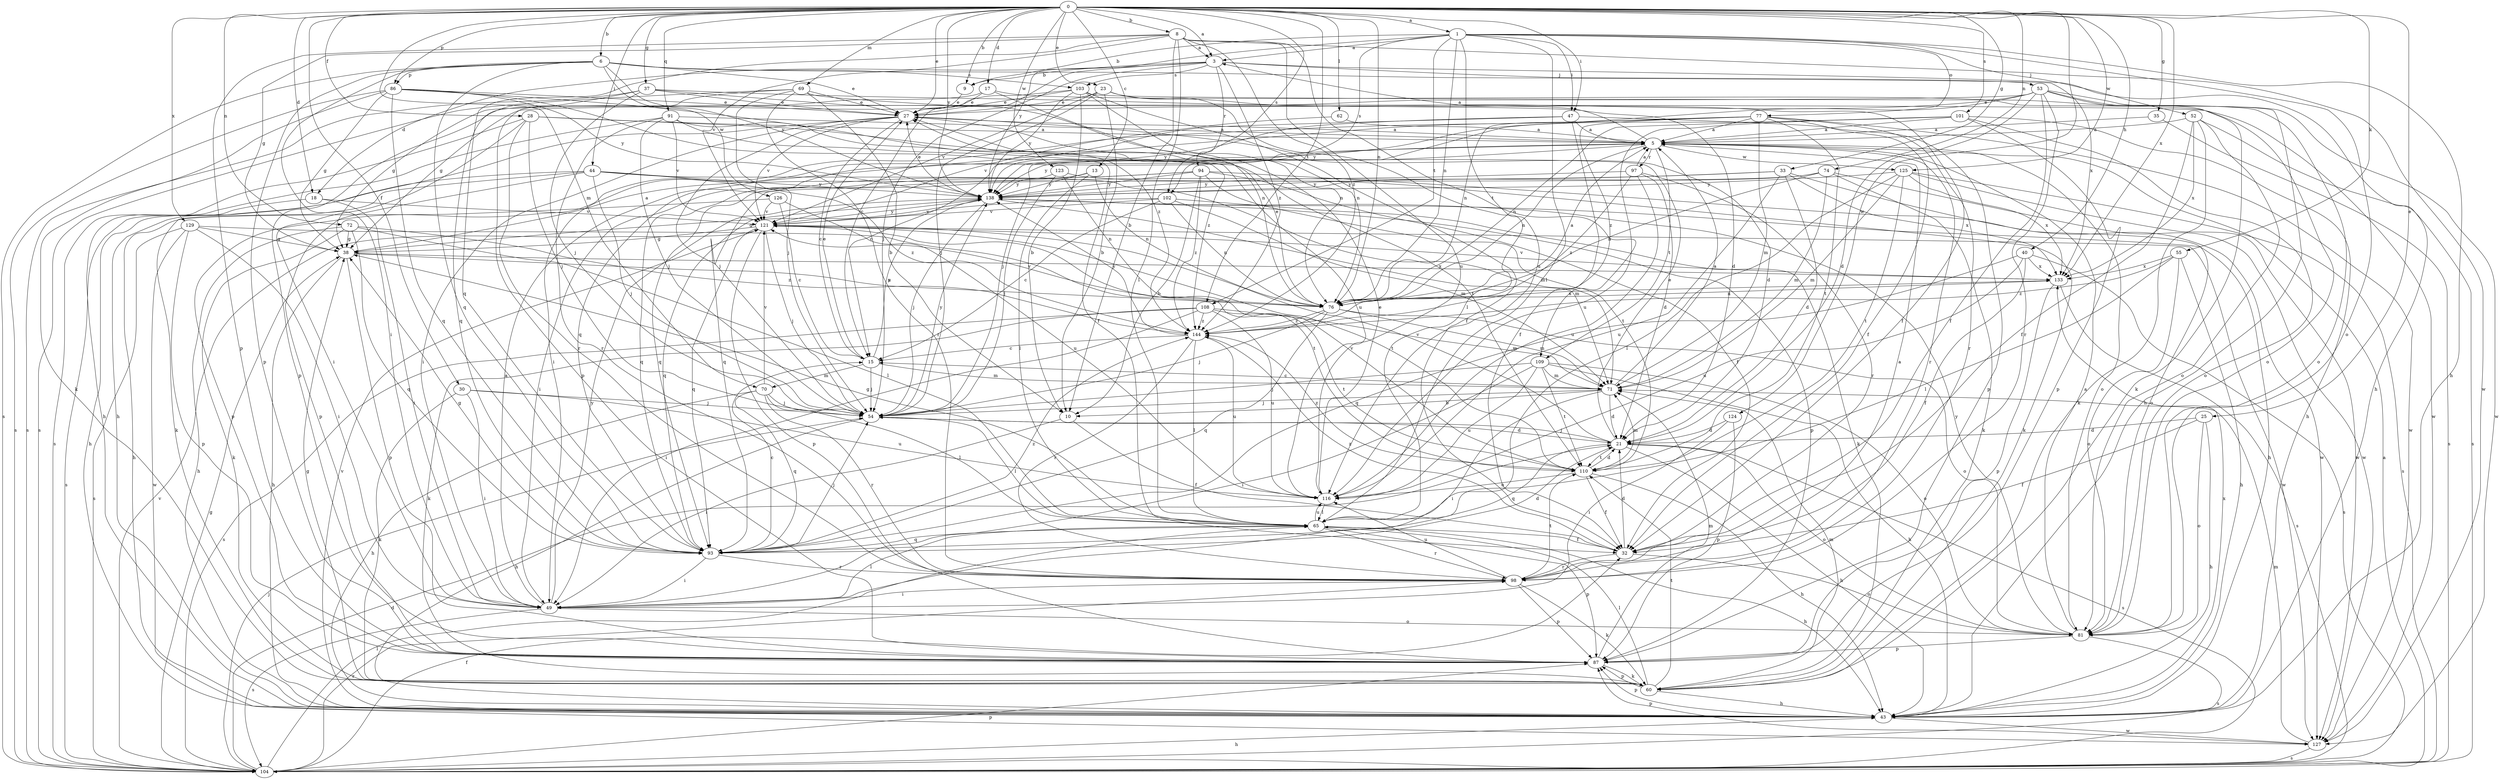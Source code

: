 strict digraph  {
0;
1;
3;
5;
6;
8;
9;
10;
13;
15;
17;
18;
21;
23;
25;
27;
28;
30;
32;
33;
35;
37;
38;
40;
43;
44;
47;
49;
52;
53;
54;
55;
60;
62;
65;
69;
70;
71;
72;
74;
76;
77;
81;
86;
87;
91;
93;
94;
97;
98;
101;
102;
103;
104;
108;
109;
110;
116;
121;
123;
124;
125;
126;
127;
129;
133;
138;
144;
0 -> 1  [label=a];
0 -> 3  [label=a];
0 -> 6  [label=b];
0 -> 8  [label=b];
0 -> 9  [label=b];
0 -> 13  [label=c];
0 -> 17  [label=d];
0 -> 18  [label=d];
0 -> 23  [label=e];
0 -> 25  [label=e];
0 -> 27  [label=e];
0 -> 28  [label=f];
0 -> 30  [label=f];
0 -> 33  [label=g];
0 -> 35  [label=g];
0 -> 37  [label=g];
0 -> 40  [label=h];
0 -> 44  [label=i];
0 -> 47  [label=i];
0 -> 55  [label=k];
0 -> 62  [label=l];
0 -> 69  [label=m];
0 -> 70  [label=m];
0 -> 72  [label=n];
0 -> 74  [label=n];
0 -> 76  [label=n];
0 -> 86  [label=p];
0 -> 91  [label=q];
0 -> 101  [label=s];
0 -> 102  [label=s];
0 -> 108  [label=t];
0 -> 123  [label=w];
0 -> 124  [label=w];
0 -> 125  [label=w];
0 -> 129  [label=x];
0 -> 133  [label=x];
0 -> 138  [label=y];
1 -> 3  [label=a];
1 -> 9  [label=b];
1 -> 43  [label=h];
1 -> 47  [label=i];
1 -> 52  [label=j];
1 -> 65  [label=l];
1 -> 76  [label=n];
1 -> 77  [label=o];
1 -> 81  [label=o];
1 -> 102  [label=s];
1 -> 108  [label=t];
1 -> 116  [label=u];
1 -> 138  [label=y];
3 -> 9  [label=b];
3 -> 15  [label=c];
3 -> 18  [label=d];
3 -> 43  [label=h];
3 -> 53  [label=j];
3 -> 54  [label=j];
3 -> 94  [label=r];
3 -> 103  [label=s];
3 -> 144  [label=z];
5 -> 3  [label=a];
5 -> 76  [label=n];
5 -> 81  [label=o];
5 -> 97  [label=r];
5 -> 98  [label=r];
5 -> 109  [label=t];
5 -> 125  [label=w];
5 -> 138  [label=y];
6 -> 27  [label=e];
6 -> 49  [label=i];
6 -> 86  [label=p];
6 -> 87  [label=p];
6 -> 93  [label=q];
6 -> 103  [label=s];
6 -> 104  [label=s];
6 -> 126  [label=w];
6 -> 133  [label=x];
6 -> 138  [label=y];
8 -> 3  [label=a];
8 -> 10  [label=b];
8 -> 38  [label=g];
8 -> 65  [label=l];
8 -> 87  [label=p];
8 -> 93  [label=q];
8 -> 109  [label=t];
8 -> 116  [label=u];
8 -> 121  [label=v];
8 -> 127  [label=w];
8 -> 144  [label=z];
9 -> 27  [label=e];
10 -> 32  [label=f];
10 -> 49  [label=i];
13 -> 65  [label=l];
13 -> 76  [label=n];
13 -> 87  [label=p];
13 -> 138  [label=y];
15 -> 27  [label=e];
15 -> 54  [label=j];
15 -> 70  [label=m];
15 -> 71  [label=m];
15 -> 138  [label=y];
17 -> 27  [label=e];
17 -> 38  [label=g];
17 -> 76  [label=n];
17 -> 81  [label=o];
18 -> 49  [label=i];
18 -> 104  [label=s];
18 -> 121  [label=v];
21 -> 27  [label=e];
21 -> 43  [label=h];
21 -> 54  [label=j];
21 -> 81  [label=o];
21 -> 93  [label=q];
21 -> 104  [label=s];
21 -> 110  [label=t];
21 -> 121  [label=v];
23 -> 10  [label=b];
23 -> 27  [label=e];
23 -> 32  [label=f];
23 -> 54  [label=j];
23 -> 65  [label=l];
23 -> 121  [label=v];
25 -> 21  [label=d];
25 -> 32  [label=f];
25 -> 43  [label=h];
25 -> 81  [label=o];
27 -> 5  [label=a];
27 -> 15  [label=c];
27 -> 21  [label=d];
27 -> 43  [label=h];
27 -> 49  [label=i];
27 -> 54  [label=j];
27 -> 121  [label=v];
28 -> 5  [label=a];
28 -> 49  [label=i];
28 -> 54  [label=j];
28 -> 98  [label=r];
28 -> 104  [label=s];
28 -> 110  [label=t];
30 -> 49  [label=i];
30 -> 54  [label=j];
30 -> 60  [label=k];
30 -> 116  [label=u];
32 -> 21  [label=d];
32 -> 81  [label=o];
32 -> 98  [label=r];
32 -> 144  [label=z];
33 -> 21  [label=d];
33 -> 81  [label=o];
33 -> 93  [label=q];
33 -> 116  [label=u];
33 -> 133  [label=x];
33 -> 138  [label=y];
35 -> 5  [label=a];
35 -> 104  [label=s];
37 -> 21  [label=d];
37 -> 27  [label=e];
37 -> 54  [label=j];
37 -> 93  [label=q];
37 -> 104  [label=s];
37 -> 127  [label=w];
38 -> 5  [label=a];
38 -> 43  [label=h];
38 -> 76  [label=n];
38 -> 87  [label=p];
38 -> 133  [label=x];
40 -> 32  [label=f];
40 -> 93  [label=q];
40 -> 104  [label=s];
40 -> 116  [label=u];
40 -> 133  [label=x];
43 -> 87  [label=p];
43 -> 121  [label=v];
43 -> 127  [label=w];
43 -> 133  [label=x];
44 -> 43  [label=h];
44 -> 54  [label=j];
44 -> 60  [label=k];
44 -> 71  [label=m];
44 -> 87  [label=p];
44 -> 138  [label=y];
44 -> 144  [label=z];
47 -> 5  [label=a];
47 -> 15  [label=c];
47 -> 32  [label=f];
47 -> 87  [label=p];
47 -> 138  [label=y];
49 -> 5  [label=a];
49 -> 65  [label=l];
49 -> 81  [label=o];
49 -> 104  [label=s];
49 -> 138  [label=y];
52 -> 5  [label=a];
52 -> 32  [label=f];
52 -> 60  [label=k];
52 -> 81  [label=o];
52 -> 104  [label=s];
52 -> 133  [label=x];
53 -> 21  [label=d];
53 -> 27  [label=e];
53 -> 32  [label=f];
53 -> 38  [label=g];
53 -> 43  [label=h];
53 -> 60  [label=k];
53 -> 76  [label=n];
53 -> 98  [label=r];
53 -> 127  [label=w];
54 -> 21  [label=d];
54 -> 43  [label=h];
54 -> 65  [label=l];
54 -> 138  [label=y];
55 -> 43  [label=h];
55 -> 65  [label=l];
55 -> 81  [label=o];
55 -> 133  [label=x];
55 -> 144  [label=z];
60 -> 38  [label=g];
60 -> 43  [label=h];
60 -> 65  [label=l];
60 -> 71  [label=m];
60 -> 87  [label=p];
60 -> 110  [label=t];
62 -> 5  [label=a];
62 -> 121  [label=v];
65 -> 32  [label=f];
65 -> 38  [label=g];
65 -> 43  [label=h];
65 -> 87  [label=p];
65 -> 93  [label=q];
65 -> 98  [label=r];
65 -> 116  [label=u];
69 -> 10  [label=b];
69 -> 27  [label=e];
69 -> 54  [label=j];
69 -> 76  [label=n];
69 -> 87  [label=p];
69 -> 98  [label=r];
69 -> 104  [label=s];
70 -> 43  [label=h];
70 -> 54  [label=j];
70 -> 65  [label=l];
70 -> 93  [label=q];
70 -> 98  [label=r];
70 -> 121  [label=v];
71 -> 5  [label=a];
71 -> 10  [label=b];
71 -> 15  [label=c];
71 -> 21  [label=d];
71 -> 49  [label=i];
71 -> 54  [label=j];
72 -> 38  [label=g];
72 -> 43  [label=h];
72 -> 60  [label=k];
72 -> 65  [label=l];
72 -> 93  [label=q];
72 -> 144  [label=z];
74 -> 60  [label=k];
74 -> 71  [label=m];
74 -> 76  [label=n];
74 -> 93  [label=q];
74 -> 127  [label=w];
74 -> 138  [label=y];
76 -> 5  [label=a];
76 -> 27  [label=e];
76 -> 54  [label=j];
76 -> 71  [label=m];
76 -> 81  [label=o];
76 -> 93  [label=q];
76 -> 121  [label=v];
76 -> 133  [label=x];
76 -> 144  [label=z];
77 -> 5  [label=a];
77 -> 32  [label=f];
77 -> 49  [label=i];
77 -> 71  [label=m];
77 -> 93  [label=q];
77 -> 98  [label=r];
77 -> 110  [label=t];
77 -> 127  [label=w];
77 -> 138  [label=y];
77 -> 144  [label=z];
81 -> 5  [label=a];
81 -> 87  [label=p];
81 -> 104  [label=s];
81 -> 138  [label=y];
86 -> 27  [label=e];
86 -> 32  [label=f];
86 -> 38  [label=g];
86 -> 60  [label=k];
86 -> 93  [label=q];
86 -> 104  [label=s];
86 -> 138  [label=y];
86 -> 144  [label=z];
87 -> 60  [label=k];
87 -> 71  [label=m];
91 -> 5  [label=a];
91 -> 43  [label=h];
91 -> 54  [label=j];
91 -> 98  [label=r];
91 -> 116  [label=u];
91 -> 121  [label=v];
91 -> 144  [label=z];
93 -> 15  [label=c];
93 -> 21  [label=d];
93 -> 38  [label=g];
93 -> 49  [label=i];
93 -> 54  [label=j];
93 -> 98  [label=r];
93 -> 144  [label=z];
94 -> 10  [label=b];
94 -> 32  [label=f];
94 -> 49  [label=i];
94 -> 93  [label=q];
94 -> 110  [label=t];
94 -> 127  [label=w];
94 -> 138  [label=y];
94 -> 144  [label=z];
97 -> 5  [label=a];
97 -> 21  [label=d];
97 -> 98  [label=r];
97 -> 116  [label=u];
97 -> 138  [label=y];
97 -> 144  [label=z];
98 -> 5  [label=a];
98 -> 49  [label=i];
98 -> 60  [label=k];
98 -> 87  [label=p];
98 -> 110  [label=t];
98 -> 116  [label=u];
101 -> 5  [label=a];
101 -> 43  [label=h];
101 -> 54  [label=j];
101 -> 76  [label=n];
101 -> 81  [label=o];
101 -> 87  [label=p];
101 -> 116  [label=u];
102 -> 15  [label=c];
102 -> 38  [label=g];
102 -> 60  [label=k];
102 -> 71  [label=m];
102 -> 76  [label=n];
102 -> 121  [label=v];
103 -> 10  [label=b];
103 -> 27  [label=e];
103 -> 32  [label=f];
103 -> 76  [label=n];
103 -> 81  [label=o];
103 -> 87  [label=p];
103 -> 138  [label=y];
104 -> 5  [label=a];
104 -> 21  [label=d];
104 -> 32  [label=f];
104 -> 38  [label=g];
104 -> 43  [label=h];
104 -> 54  [label=j];
104 -> 65  [label=l];
104 -> 87  [label=p];
104 -> 98  [label=r];
104 -> 121  [label=v];
108 -> 49  [label=i];
108 -> 60  [label=k];
108 -> 71  [label=m];
108 -> 104  [label=s];
108 -> 110  [label=t];
108 -> 116  [label=u];
108 -> 144  [label=z];
109 -> 43  [label=h];
109 -> 49  [label=i];
109 -> 54  [label=j];
109 -> 71  [label=m];
109 -> 81  [label=o];
109 -> 110  [label=t];
109 -> 116  [label=u];
110 -> 21  [label=d];
110 -> 32  [label=f];
110 -> 43  [label=h];
110 -> 71  [label=m];
110 -> 116  [label=u];
110 -> 121  [label=v];
110 -> 144  [label=z];
116 -> 27  [label=e];
116 -> 65  [label=l];
121 -> 38  [label=g];
121 -> 54  [label=j];
121 -> 87  [label=p];
121 -> 93  [label=q];
121 -> 110  [label=t];
121 -> 127  [label=w];
121 -> 138  [label=y];
123 -> 54  [label=j];
123 -> 60  [label=k];
123 -> 76  [label=n];
123 -> 138  [label=y];
124 -> 21  [label=d];
124 -> 49  [label=i];
124 -> 87  [label=p];
125 -> 65  [label=l];
125 -> 71  [label=m];
125 -> 104  [label=s];
125 -> 110  [label=t];
125 -> 127  [label=w];
125 -> 133  [label=x];
125 -> 138  [label=y];
126 -> 15  [label=c];
126 -> 43  [label=h];
126 -> 116  [label=u];
126 -> 121  [label=v];
127 -> 71  [label=m];
127 -> 87  [label=p];
127 -> 104  [label=s];
129 -> 38  [label=g];
129 -> 49  [label=i];
129 -> 87  [label=p];
129 -> 104  [label=s];
129 -> 110  [label=t];
129 -> 127  [label=w];
133 -> 76  [label=n];
133 -> 87  [label=p];
133 -> 104  [label=s];
133 -> 121  [label=v];
138 -> 27  [label=e];
138 -> 43  [label=h];
138 -> 54  [label=j];
138 -> 71  [label=m];
138 -> 87  [label=p];
138 -> 93  [label=q];
138 -> 121  [label=v];
144 -> 15  [label=c];
144 -> 65  [label=l];
144 -> 98  [label=r];
144 -> 116  [label=u];
144 -> 138  [label=y];
}
